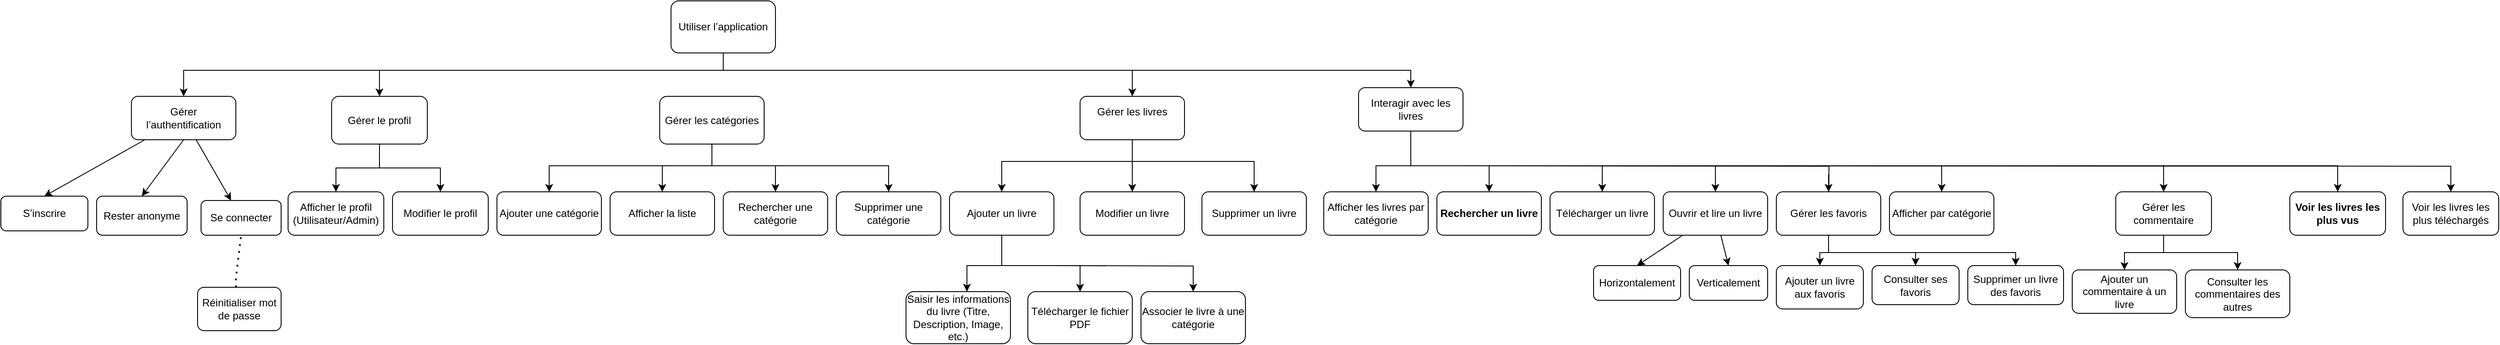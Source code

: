 <mxfile version="26.2.2">
  <diagram name="Page-1" id="6n_FG0L9fEbQaeYj6R5f">
    <mxGraphModel dx="3037" dy="703" grid="1" gridSize="10" guides="1" tooltips="1" connect="1" arrows="1" fold="1" page="1" pageScale="1" pageWidth="827" pageHeight="1169" math="0" shadow="0">
      <root>
        <mxCell id="0" />
        <mxCell id="1" parent="0" />
        <mxCell id="hO7osXGMB0WfnTErtX1i-51" style="edgeStyle=orthogonalEdgeStyle;rounded=0;orthogonalLoop=1;jettySize=auto;html=1;exitX=0.5;exitY=1;exitDx=0;exitDy=0;entryX=0.5;entryY=0;entryDx=0;entryDy=0;" parent="1" source="hO7osXGMB0WfnTErtX1i-2" target="hO7osXGMB0WfnTErtX1i-3" edge="1">
          <mxGeometry relative="1" as="geometry">
            <Array as="points">
              <mxPoint x="70" y="315" />
              <mxPoint x="-80" y="315" />
            </Array>
          </mxGeometry>
        </mxCell>
        <mxCell id="hO7osXGMB0WfnTErtX1i-54" style="edgeStyle=orthogonalEdgeStyle;rounded=0;orthogonalLoop=1;jettySize=auto;html=1;" parent="1" source="hO7osXGMB0WfnTErtX1i-2" target="hO7osXGMB0WfnTErtX1i-7" edge="1">
          <mxGeometry relative="1" as="geometry" />
        </mxCell>
        <mxCell id="hO7osXGMB0WfnTErtX1i-55" style="edgeStyle=orthogonalEdgeStyle;rounded=0;orthogonalLoop=1;jettySize=auto;html=1;" parent="1" source="hO7osXGMB0WfnTErtX1i-2" target="hO7osXGMB0WfnTErtX1i-6" edge="1">
          <mxGeometry relative="1" as="geometry">
            <Array as="points">
              <mxPoint x="70" y="315" />
              <mxPoint x="210" y="315" />
            </Array>
          </mxGeometry>
        </mxCell>
        <mxCell id="hO7osXGMB0WfnTErtX1i-2" value="&#xa;Gérer les livres&#xa;&#xa;" style="rounded=1;whiteSpace=wrap;html=1;" parent="1" vertex="1">
          <mxGeometry x="10" y="240" width="120" height="50" as="geometry" />
        </mxCell>
        <mxCell id="hO7osXGMB0WfnTErtX1i-56" style="edgeStyle=orthogonalEdgeStyle;rounded=0;orthogonalLoop=1;jettySize=auto;html=1;entryX=0.5;entryY=0;entryDx=0;entryDy=0;" parent="1" source="hO7osXGMB0WfnTErtX1i-3" edge="1">
          <mxGeometry relative="1" as="geometry">
            <mxPoint x="-120" y="465" as="targetPoint" />
            <Array as="points">
              <mxPoint x="-80" y="435" />
              <mxPoint x="-120" y="435" />
            </Array>
          </mxGeometry>
        </mxCell>
        <mxCell id="hO7osXGMB0WfnTErtX1i-57" style="edgeStyle=orthogonalEdgeStyle;rounded=0;orthogonalLoop=1;jettySize=auto;html=1;entryX=0.5;entryY=0;entryDx=0;entryDy=0;" parent="1" source="hO7osXGMB0WfnTErtX1i-3" target="hO7osXGMB0WfnTErtX1i-4" edge="1">
          <mxGeometry relative="1" as="geometry">
            <Array as="points">
              <mxPoint x="-80" y="435" />
              <mxPoint x="10" y="435" />
            </Array>
          </mxGeometry>
        </mxCell>
        <mxCell id="hO7osXGMB0WfnTErtX1i-58" style="edgeStyle=orthogonalEdgeStyle;rounded=0;orthogonalLoop=1;jettySize=auto;html=1;entryX=0.5;entryY=0;entryDx=0;entryDy=0;" parent="1" target="hO7osXGMB0WfnTErtX1i-11" edge="1">
          <mxGeometry relative="1" as="geometry">
            <mxPoint x="-20" y="435" as="sourcePoint" />
            <mxPoint x="140" y="515" as="targetPoint" />
          </mxGeometry>
        </mxCell>
        <mxCell id="hO7osXGMB0WfnTErtX1i-3" value="Ajouter un livre" style="rounded=1;whiteSpace=wrap;html=1;" parent="1" vertex="1">
          <mxGeometry x="-140" y="350" width="120" height="50" as="geometry" />
        </mxCell>
        <mxCell id="hO7osXGMB0WfnTErtX1i-4" value="Télécharger le fichier PDF" style="rounded=1;whiteSpace=wrap;html=1;" parent="1" vertex="1">
          <mxGeometry x="-50" y="465" width="120" height="60" as="geometry" />
        </mxCell>
        <mxCell id="7ejpG_1eGm3PCx8sjw6l-1" style="edgeStyle=orthogonalEdgeStyle;rounded=0;orthogonalLoop=1;jettySize=auto;html=1;entryX=0.5;entryY=0;entryDx=0;entryDy=0;" edge="1" parent="1" source="hO7osXGMB0WfnTErtX1i-5" target="hO7osXGMB0WfnTErtX1i-9">
          <mxGeometry relative="1" as="geometry">
            <Array as="points">
              <mxPoint x="390" y="320" />
              <mxPoint x="350" y="320" />
            </Array>
          </mxGeometry>
        </mxCell>
        <mxCell id="7ejpG_1eGm3PCx8sjw6l-2" style="edgeStyle=orthogonalEdgeStyle;rounded=0;orthogonalLoop=1;jettySize=auto;html=1;entryX=0.5;entryY=0;entryDx=0;entryDy=0;" edge="1" parent="1" source="hO7osXGMB0WfnTErtX1i-5" target="hO7osXGMB0WfnTErtX1i-8">
          <mxGeometry relative="1" as="geometry">
            <Array as="points">
              <mxPoint x="390" y="320" />
              <mxPoint x="480" y="320" />
            </Array>
          </mxGeometry>
        </mxCell>
        <mxCell id="7ejpG_1eGm3PCx8sjw6l-3" style="edgeStyle=orthogonalEdgeStyle;rounded=0;orthogonalLoop=1;jettySize=auto;html=1;" edge="1" parent="1" source="hO7osXGMB0WfnTErtX1i-5" target="hO7osXGMB0WfnTErtX1i-16">
          <mxGeometry relative="1" as="geometry">
            <Array as="points">
              <mxPoint x="390" y="320" />
              <mxPoint x="610" y="320" />
            </Array>
          </mxGeometry>
        </mxCell>
        <mxCell id="7ejpG_1eGm3PCx8sjw6l-4" style="edgeStyle=orthogonalEdgeStyle;rounded=0;orthogonalLoop=1;jettySize=auto;html=1;" edge="1" parent="1" source="hO7osXGMB0WfnTErtX1i-5" target="hO7osXGMB0WfnTErtX1i-13">
          <mxGeometry relative="1" as="geometry">
            <Array as="points">
              <mxPoint x="390" y="320" />
              <mxPoint x="740" y="320" />
            </Array>
          </mxGeometry>
        </mxCell>
        <mxCell id="7ejpG_1eGm3PCx8sjw6l-7" style="edgeStyle=orthogonalEdgeStyle;rounded=0;orthogonalLoop=1;jettySize=auto;html=1;" edge="1" parent="1">
          <mxGeometry relative="1" as="geometry">
            <mxPoint x="450" y="320" as="sourcePoint" />
            <mxPoint x="870" y="402.5" as="targetPoint" />
          </mxGeometry>
        </mxCell>
        <mxCell id="7ejpG_1eGm3PCx8sjw6l-19" style="edgeStyle=orthogonalEdgeStyle;rounded=0;orthogonalLoop=1;jettySize=auto;html=1;entryX=0.5;entryY=0;entryDx=0;entryDy=0;" edge="1" parent="1" source="hO7osXGMB0WfnTErtX1i-5" target="hO7osXGMB0WfnTErtX1i-34">
          <mxGeometry relative="1" as="geometry">
            <Array as="points">
              <mxPoint x="390" y="320" />
              <mxPoint x="1000" y="320" />
            </Array>
          </mxGeometry>
        </mxCell>
        <mxCell id="7ejpG_1eGm3PCx8sjw6l-20" style="edgeStyle=orthogonalEdgeStyle;rounded=0;orthogonalLoop=1;jettySize=auto;html=1;entryX=0.5;entryY=0;entryDx=0;entryDy=0;" edge="1" parent="1" source="hO7osXGMB0WfnTErtX1i-5" target="hO7osXGMB0WfnTErtX1i-19">
          <mxGeometry relative="1" as="geometry">
            <Array as="points">
              <mxPoint x="390" y="320" />
              <mxPoint x="1255" y="320" />
            </Array>
          </mxGeometry>
        </mxCell>
        <mxCell id="7ejpG_1eGm3PCx8sjw6l-21" style="edgeStyle=orthogonalEdgeStyle;rounded=0;orthogonalLoop=1;jettySize=auto;html=1;entryX=0.5;entryY=0;entryDx=0;entryDy=0;" edge="1" parent="1">
          <mxGeometry relative="1" as="geometry">
            <mxPoint x="450" y="255" as="sourcePoint" />
            <mxPoint x="1455" y="350" as="targetPoint" />
            <Array as="points">
              <mxPoint x="390" y="255" />
              <mxPoint x="390" y="320" />
              <mxPoint x="1455" y="320" />
            </Array>
          </mxGeometry>
        </mxCell>
        <mxCell id="7ejpG_1eGm3PCx8sjw6l-22" style="edgeStyle=orthogonalEdgeStyle;rounded=0;orthogonalLoop=1;jettySize=auto;html=1;entryX=0.5;entryY=0;entryDx=0;entryDy=0;" edge="1" parent="1" target="hO7osXGMB0WfnTErtX1i-47">
          <mxGeometry relative="1" as="geometry">
            <mxPoint x="450" y="320" as="sourcePoint" />
            <mxPoint x="1585" y="415" as="targetPoint" />
          </mxGeometry>
        </mxCell>
        <mxCell id="hO7osXGMB0WfnTErtX1i-5" value="Interagir avec les livres" style="rounded=1;whiteSpace=wrap;html=1;" parent="1" vertex="1">
          <mxGeometry x="330" y="230" width="120" height="50" as="geometry" />
        </mxCell>
        <mxCell id="hO7osXGMB0WfnTErtX1i-6" value="Supprimer un livre" style="rounded=1;whiteSpace=wrap;html=1;" parent="1" vertex="1">
          <mxGeometry x="150" y="350" width="120" height="50" as="geometry" />
        </mxCell>
        <mxCell id="hO7osXGMB0WfnTErtX1i-7" value="Modifier un livre" style="rounded=1;whiteSpace=wrap;html=1;" parent="1" vertex="1">
          <mxGeometry x="10" y="350" width="120" height="50" as="geometry" />
        </mxCell>
        <mxCell id="hO7osXGMB0WfnTErtX1i-8" value="&lt;strong data-end=&quot;1040&quot; data-start=&quot;1017&quot;&gt;Rechercher un livre&lt;/strong&gt;" style="rounded=1;whiteSpace=wrap;html=1;" parent="1" vertex="1">
          <mxGeometry x="420" y="350" width="120" height="50" as="geometry" />
        </mxCell>
        <mxCell id="hO7osXGMB0WfnTErtX1i-9" value="Afficher les livres par catégorie" style="rounded=1;whiteSpace=wrap;html=1;" parent="1" vertex="1">
          <mxGeometry x="290" y="350" width="120" height="50" as="geometry" />
        </mxCell>
        <mxCell id="hO7osXGMB0WfnTErtX1i-11" value="Associer le livre à une catégorie" style="rounded=1;whiteSpace=wrap;html=1;" parent="1" vertex="1">
          <mxGeometry x="80" y="465" width="120" height="60" as="geometry" />
        </mxCell>
        <mxCell id="hO7osXGMB0WfnTErtX1i-12" value="Saisir les informations du livre (Titre, Description, Image, etc.)" style="rounded=1;whiteSpace=wrap;html=1;" parent="1" vertex="1">
          <mxGeometry x="-190" y="465" width="120" height="60" as="geometry" />
        </mxCell>
        <mxCell id="7ejpG_1eGm3PCx8sjw6l-5" style="rounded=0;orthogonalLoop=1;jettySize=auto;html=1;entryX=0.5;entryY=0;entryDx=0;entryDy=0;" edge="1" parent="1" source="hO7osXGMB0WfnTErtX1i-13" target="hO7osXGMB0WfnTErtX1i-14">
          <mxGeometry relative="1" as="geometry" />
        </mxCell>
        <mxCell id="7ejpG_1eGm3PCx8sjw6l-6" style="rounded=0;orthogonalLoop=1;jettySize=auto;html=1;entryX=0.5;entryY=0;entryDx=0;entryDy=0;" edge="1" parent="1" source="hO7osXGMB0WfnTErtX1i-13" target="hO7osXGMB0WfnTErtX1i-15">
          <mxGeometry relative="1" as="geometry" />
        </mxCell>
        <mxCell id="hO7osXGMB0WfnTErtX1i-13" value="Ouvrir et lire un livre" style="rounded=1;whiteSpace=wrap;html=1;" parent="1" vertex="1">
          <mxGeometry x="680" y="350" width="120" height="50" as="geometry" />
        </mxCell>
        <mxCell id="hO7osXGMB0WfnTErtX1i-14" value="Horizontalement" style="rounded=1;whiteSpace=wrap;html=1;" parent="1" vertex="1">
          <mxGeometry x="600" y="435" width="100" height="40" as="geometry" />
        </mxCell>
        <mxCell id="hO7osXGMB0WfnTErtX1i-15" value="Verticalement" style="rounded=1;whiteSpace=wrap;html=1;" parent="1" vertex="1">
          <mxGeometry x="710" y="435" width="90" height="40" as="geometry" />
        </mxCell>
        <mxCell id="hO7osXGMB0WfnTErtX1i-16" value="Télécharger un livre" style="rounded=1;whiteSpace=wrap;html=1;" parent="1" vertex="1">
          <mxGeometry x="550" y="350" width="120" height="50" as="geometry" />
        </mxCell>
        <mxCell id="7ejpG_1eGm3PCx8sjw6l-8" style="edgeStyle=orthogonalEdgeStyle;rounded=0;orthogonalLoop=1;jettySize=auto;html=1;" edge="1" parent="1" source="hO7osXGMB0WfnTErtX1i-18">
          <mxGeometry relative="1" as="geometry">
            <mxPoint x="870" y="350" as="targetPoint" />
          </mxGeometry>
        </mxCell>
        <mxCell id="7ejpG_1eGm3PCx8sjw6l-23" style="edgeStyle=orthogonalEdgeStyle;rounded=0;orthogonalLoop=1;jettySize=auto;html=1;entryX=0.5;entryY=0;entryDx=0;entryDy=0;" edge="1" parent="1" source="hO7osXGMB0WfnTErtX1i-18" target="hO7osXGMB0WfnTErtX1i-21">
          <mxGeometry relative="1" as="geometry" />
        </mxCell>
        <mxCell id="7ejpG_1eGm3PCx8sjw6l-24" style="edgeStyle=orthogonalEdgeStyle;rounded=0;orthogonalLoop=1;jettySize=auto;html=1;entryX=0.5;entryY=0;entryDx=0;entryDy=0;" edge="1" parent="1" source="hO7osXGMB0WfnTErtX1i-18" target="hO7osXGMB0WfnTErtX1i-23">
          <mxGeometry relative="1" as="geometry">
            <Array as="points">
              <mxPoint x="870" y="420" />
              <mxPoint x="970" y="420" />
            </Array>
          </mxGeometry>
        </mxCell>
        <mxCell id="7ejpG_1eGm3PCx8sjw6l-25" style="edgeStyle=orthogonalEdgeStyle;rounded=0;orthogonalLoop=1;jettySize=auto;html=1;entryX=0.5;entryY=0;entryDx=0;entryDy=0;" edge="1" parent="1" target="hO7osXGMB0WfnTErtX1i-20">
          <mxGeometry relative="1" as="geometry">
            <mxPoint x="930" y="420" as="sourcePoint" />
            <mxPoint x="1085" y="480" as="targetPoint" />
            <Array as="points">
              <mxPoint x="1085" y="420" />
            </Array>
          </mxGeometry>
        </mxCell>
        <mxCell id="hO7osXGMB0WfnTErtX1i-18" value="Gérer les favoris" style="rounded=1;whiteSpace=wrap;html=1;" parent="1" vertex="1">
          <mxGeometry x="810" y="350" width="120" height="50" as="geometry" />
        </mxCell>
        <mxCell id="7ejpG_1eGm3PCx8sjw6l-28" value="" style="edgeStyle=orthogonalEdgeStyle;rounded=0;orthogonalLoop=1;jettySize=auto;html=1;" edge="1" parent="1" source="hO7osXGMB0WfnTErtX1i-19" target="hO7osXGMB0WfnTErtX1i-25">
          <mxGeometry relative="1" as="geometry" />
        </mxCell>
        <mxCell id="7ejpG_1eGm3PCx8sjw6l-29" style="edgeStyle=orthogonalEdgeStyle;rounded=0;orthogonalLoop=1;jettySize=auto;html=1;entryX=0.5;entryY=0;entryDx=0;entryDy=0;" edge="1" parent="1" source="hO7osXGMB0WfnTErtX1i-19" target="hO7osXGMB0WfnTErtX1i-24">
          <mxGeometry relative="1" as="geometry" />
        </mxCell>
        <mxCell id="hO7osXGMB0WfnTErtX1i-19" value="Gérer les commentaire" style="rounded=1;whiteSpace=wrap;html=1;" parent="1" vertex="1">
          <mxGeometry x="1200" y="350" width="110" height="50" as="geometry" />
        </mxCell>
        <mxCell id="hO7osXGMB0WfnTErtX1i-20" value="Supprimer un livre des favoris" style="rounded=1;whiteSpace=wrap;html=1;" parent="1" vertex="1">
          <mxGeometry x="1030" y="435" width="110" height="45" as="geometry" />
        </mxCell>
        <mxCell id="hO7osXGMB0WfnTErtX1i-21" value="Ajouter un livre aux favoris" style="rounded=1;whiteSpace=wrap;html=1;" parent="1" vertex="1">
          <mxGeometry x="810" y="435" width="100" height="50" as="geometry" />
        </mxCell>
        <mxCell id="hO7osXGMB0WfnTErtX1i-23" value="Consulter ses favoris" style="rounded=1;whiteSpace=wrap;html=1;" parent="1" vertex="1">
          <mxGeometry x="920" y="435" width="100" height="45" as="geometry" />
        </mxCell>
        <mxCell id="hO7osXGMB0WfnTErtX1i-24" value="Consulter les commentaires des autres" style="rounded=1;whiteSpace=wrap;html=1;" parent="1" vertex="1">
          <mxGeometry x="1280" y="440" width="120" height="55" as="geometry" />
        </mxCell>
        <mxCell id="hO7osXGMB0WfnTErtX1i-25" value="Ajouter un commentaire à un livre" style="rounded=1;whiteSpace=wrap;html=1;" parent="1" vertex="1">
          <mxGeometry x="1150" y="440" width="120" height="50" as="geometry" />
        </mxCell>
        <mxCell id="hO7osXGMB0WfnTErtX1i-34" value="Afficher par catégorie" style="rounded=1;whiteSpace=wrap;html=1;" parent="1" vertex="1">
          <mxGeometry x="940" y="350" width="120" height="50" as="geometry" />
        </mxCell>
        <mxCell id="hO7osXGMB0WfnTErtX1i-35" value="&lt;strong data-end=&quot;575&quot; data-start=&quot;543&quot;&gt;Voir les livres les plus vus&lt;/strong&gt;" style="rounded=1;whiteSpace=wrap;html=1;" parent="1" vertex="1">
          <mxGeometry x="1400" y="350" width="110" height="50" as="geometry" />
        </mxCell>
        <mxCell id="hO7osXGMB0WfnTErtX1i-36" value="Se connecter" style="rounded=1;whiteSpace=wrap;html=1;" parent="1" vertex="1">
          <mxGeometry x="-1000" y="360" width="92" height="40" as="geometry" />
        </mxCell>
        <mxCell id="hO7osXGMB0WfnTErtX1i-37" value="S’inscrire" style="rounded=1;whiteSpace=wrap;html=1;" parent="1" vertex="1">
          <mxGeometry x="-1230" y="355" width="100" height="40" as="geometry" />
        </mxCell>
        <mxCell id="hO7osXGMB0WfnTErtX1i-68" style="rounded=0;orthogonalLoop=1;jettySize=auto;html=1;" parent="1" source="hO7osXGMB0WfnTErtX1i-38" target="hO7osXGMB0WfnTErtX1i-36" edge="1">
          <mxGeometry relative="1" as="geometry" />
        </mxCell>
        <mxCell id="hO7osXGMB0WfnTErtX1i-81" style="rounded=0;orthogonalLoop=1;jettySize=auto;html=1;entryX=0.5;entryY=0;entryDx=0;entryDy=0;" parent="1" source="hO7osXGMB0WfnTErtX1i-38" target="hO7osXGMB0WfnTErtX1i-37" edge="1">
          <mxGeometry relative="1" as="geometry" />
        </mxCell>
        <mxCell id="7ejpG_1eGm3PCx8sjw6l-39" style="rounded=0;orthogonalLoop=1;jettySize=auto;html=1;exitX=0.5;exitY=1;exitDx=0;exitDy=0;entryX=0.5;entryY=0;entryDx=0;entryDy=0;" edge="1" parent="1" source="hO7osXGMB0WfnTErtX1i-38" target="7ejpG_1eGm3PCx8sjw6l-38">
          <mxGeometry relative="1" as="geometry" />
        </mxCell>
        <mxCell id="hO7osXGMB0WfnTErtX1i-38" value="Gérer l’authentification" style="rounded=1;whiteSpace=wrap;html=1;" parent="1" vertex="1">
          <mxGeometry x="-1080" y="240" width="120" height="50" as="geometry" />
        </mxCell>
        <mxCell id="hO7osXGMB0WfnTErtX1i-42" value="Réinitialiser mot de passe" style="rounded=1;whiteSpace=wrap;html=1;" parent="1" vertex="1">
          <mxGeometry x="-1004" y="460" width="96" height="50" as="geometry" />
        </mxCell>
        <mxCell id="hO7osXGMB0WfnTErtX1i-44" value="Modifier le profil" style="rounded=1;whiteSpace=wrap;html=1;" parent="1" vertex="1">
          <mxGeometry x="-780" y="350" width="110" height="50" as="geometry" />
        </mxCell>
        <mxCell id="hO7osXGMB0WfnTErtX1i-45" value="Afficher le profil (Utilisateur/Admin)" style="rounded=1;whiteSpace=wrap;html=1;" parent="1" vertex="1">
          <mxGeometry x="-900" y="350" width="110" height="50" as="geometry" />
        </mxCell>
        <mxCell id="hO7osXGMB0WfnTErtX1i-82" style="edgeStyle=orthogonalEdgeStyle;rounded=0;orthogonalLoop=1;jettySize=auto;html=1;entryX=0.5;entryY=0;entryDx=0;entryDy=0;" parent="1" source="hO7osXGMB0WfnTErtX1i-46" target="hO7osXGMB0WfnTErtX1i-45" edge="1">
          <mxGeometry relative="1" as="geometry" />
        </mxCell>
        <mxCell id="hO7osXGMB0WfnTErtX1i-83" style="edgeStyle=orthogonalEdgeStyle;rounded=0;orthogonalLoop=1;jettySize=auto;html=1;" parent="1" source="hO7osXGMB0WfnTErtX1i-46" target="hO7osXGMB0WfnTErtX1i-44" edge="1">
          <mxGeometry relative="1" as="geometry" />
        </mxCell>
        <mxCell id="hO7osXGMB0WfnTErtX1i-46" value="Gérer le profil" style="rounded=1;whiteSpace=wrap;html=1;" parent="1" vertex="1">
          <mxGeometry x="-850" y="240" width="110" height="55" as="geometry" />
        </mxCell>
        <mxCell id="hO7osXGMB0WfnTErtX1i-47" value="Voir les livres les plus téléchargés" style="rounded=1;whiteSpace=wrap;html=1;" parent="1" vertex="1">
          <mxGeometry x="1530" y="350" width="110" height="50" as="geometry" />
        </mxCell>
        <mxCell id="7ejpG_1eGm3PCx8sjw6l-31" style="edgeStyle=orthogonalEdgeStyle;rounded=0;orthogonalLoop=1;jettySize=auto;html=1;entryX=0.5;entryY=0;entryDx=0;entryDy=0;" edge="1" parent="1" source="hO7osXGMB0WfnTErtX1i-63" target="hO7osXGMB0WfnTErtX1i-38">
          <mxGeometry relative="1" as="geometry">
            <Array as="points">
              <mxPoint x="-400" y="210" />
              <mxPoint x="-1020" y="210" />
            </Array>
          </mxGeometry>
        </mxCell>
        <mxCell id="7ejpG_1eGm3PCx8sjw6l-32" style="edgeStyle=orthogonalEdgeStyle;rounded=0;orthogonalLoop=1;jettySize=auto;html=1;entryX=0.5;entryY=0;entryDx=0;entryDy=0;" edge="1" parent="1" source="hO7osXGMB0WfnTErtX1i-63" target="hO7osXGMB0WfnTErtX1i-46">
          <mxGeometry relative="1" as="geometry">
            <Array as="points">
              <mxPoint x="-400" y="210" />
              <mxPoint x="-795" y="210" />
            </Array>
          </mxGeometry>
        </mxCell>
        <mxCell id="7ejpG_1eGm3PCx8sjw6l-33" style="edgeStyle=orthogonalEdgeStyle;rounded=0;orthogonalLoop=1;jettySize=auto;html=1;entryX=0.5;entryY=0;entryDx=0;entryDy=0;" edge="1" parent="1" source="hO7osXGMB0WfnTErtX1i-63" target="hO7osXGMB0WfnTErtX1i-2">
          <mxGeometry relative="1" as="geometry">
            <Array as="points">
              <mxPoint x="-400" y="210" />
              <mxPoint x="70" y="210" />
            </Array>
          </mxGeometry>
        </mxCell>
        <mxCell id="7ejpG_1eGm3PCx8sjw6l-34" style="edgeStyle=orthogonalEdgeStyle;rounded=0;orthogonalLoop=1;jettySize=auto;html=1;" edge="1" parent="1" source="hO7osXGMB0WfnTErtX1i-63" target="hO7osXGMB0WfnTErtX1i-5">
          <mxGeometry relative="1" as="geometry">
            <Array as="points">
              <mxPoint x="-400" y="210" />
              <mxPoint x="390" y="210" />
            </Array>
          </mxGeometry>
        </mxCell>
        <mxCell id="hO7osXGMB0WfnTErtX1i-63" value="Utiliser l’application" style="rounded=1;whiteSpace=wrap;html=1;" parent="1" vertex="1">
          <mxGeometry x="-460" y="130" width="120" height="60" as="geometry" />
        </mxCell>
        <mxCell id="hO7osXGMB0WfnTErtX1i-84" style="edgeStyle=orthogonalEdgeStyle;rounded=0;orthogonalLoop=1;jettySize=auto;html=1;entryX=0.5;entryY=0;entryDx=0;entryDy=0;" parent="1" source="hO7osXGMB0WfnTErtX1i-69" target="hO7osXGMB0WfnTErtX1i-71" edge="1">
          <mxGeometry relative="1" as="geometry">
            <Array as="points">
              <mxPoint x="-413" y="320" />
              <mxPoint x="-600" y="320" />
            </Array>
          </mxGeometry>
        </mxCell>
        <mxCell id="hO7osXGMB0WfnTErtX1i-85" style="edgeStyle=orthogonalEdgeStyle;rounded=0;orthogonalLoop=1;jettySize=auto;html=1;entryX=0.5;entryY=0;entryDx=0;entryDy=0;" parent="1" source="hO7osXGMB0WfnTErtX1i-69" target="hO7osXGMB0WfnTErtX1i-73" edge="1">
          <mxGeometry relative="1" as="geometry">
            <Array as="points">
              <mxPoint x="-413" y="320" />
              <mxPoint x="-470" y="320" />
            </Array>
          </mxGeometry>
        </mxCell>
        <mxCell id="hO7osXGMB0WfnTErtX1i-86" style="edgeStyle=orthogonalEdgeStyle;rounded=0;orthogonalLoop=1;jettySize=auto;html=1;entryX=0.5;entryY=0;entryDx=0;entryDy=0;" parent="1" source="hO7osXGMB0WfnTErtX1i-69" target="hO7osXGMB0WfnTErtX1i-72" edge="1">
          <mxGeometry relative="1" as="geometry">
            <Array as="points">
              <mxPoint x="-413" y="320" />
              <mxPoint x="-340" y="320" />
            </Array>
          </mxGeometry>
        </mxCell>
        <mxCell id="hO7osXGMB0WfnTErtX1i-87" style="edgeStyle=orthogonalEdgeStyle;rounded=0;orthogonalLoop=1;jettySize=auto;html=1;entryX=0.5;entryY=0;entryDx=0;entryDy=0;" parent="1" source="hO7osXGMB0WfnTErtX1i-69" target="hO7osXGMB0WfnTErtX1i-70" edge="1">
          <mxGeometry relative="1" as="geometry">
            <Array as="points">
              <mxPoint x="-413" y="320" />
              <mxPoint x="-210" y="320" />
            </Array>
          </mxGeometry>
        </mxCell>
        <mxCell id="hO7osXGMB0WfnTErtX1i-69" value="Gérer les catégories" style="rounded=1;whiteSpace=wrap;html=1;" parent="1" vertex="1">
          <mxGeometry x="-473" y="240" width="120" height="55" as="geometry" />
        </mxCell>
        <mxCell id="hO7osXGMB0WfnTErtX1i-70" value="Supprimer une catégorie" style="rounded=1;whiteSpace=wrap;html=1;" parent="1" vertex="1">
          <mxGeometry x="-270" y="350" width="120" height="50" as="geometry" />
        </mxCell>
        <mxCell id="hO7osXGMB0WfnTErtX1i-71" value="Ajouter une catégorie" style="rounded=1;whiteSpace=wrap;html=1;" parent="1" vertex="1">
          <mxGeometry x="-660" y="350" width="120" height="50" as="geometry" />
        </mxCell>
        <mxCell id="hO7osXGMB0WfnTErtX1i-72" value="Rechercher une catégorie" style="rounded=1;whiteSpace=wrap;html=1;" parent="1" vertex="1">
          <mxGeometry x="-400" y="350" width="120" height="50" as="geometry" />
        </mxCell>
        <mxCell id="hO7osXGMB0WfnTErtX1i-73" value="Afficher la liste" style="rounded=1;whiteSpace=wrap;html=1;" parent="1" vertex="1">
          <mxGeometry x="-530" y="350" width="120" height="50" as="geometry" />
        </mxCell>
        <mxCell id="7ejpG_1eGm3PCx8sjw6l-36" value="" style="endArrow=none;dashed=1;html=1;dashPattern=1 3;strokeWidth=2;rounded=0;entryX=0.5;entryY=1;entryDx=0;entryDy=0;" edge="1" parent="1" target="hO7osXGMB0WfnTErtX1i-36">
          <mxGeometry width="50" height="50" relative="1" as="geometry">
            <mxPoint x="-960" y="460" as="sourcePoint" />
            <mxPoint x="-931" y="400" as="targetPoint" />
            <Array as="points">
              <mxPoint x="-960" y="450" />
            </Array>
          </mxGeometry>
        </mxCell>
        <mxCell id="7ejpG_1eGm3PCx8sjw6l-38" value="Rester anonyme" style="rounded=1;whiteSpace=wrap;html=1;" vertex="1" parent="1">
          <mxGeometry x="-1120" y="355" width="104" height="45" as="geometry" />
        </mxCell>
      </root>
    </mxGraphModel>
  </diagram>
</mxfile>
